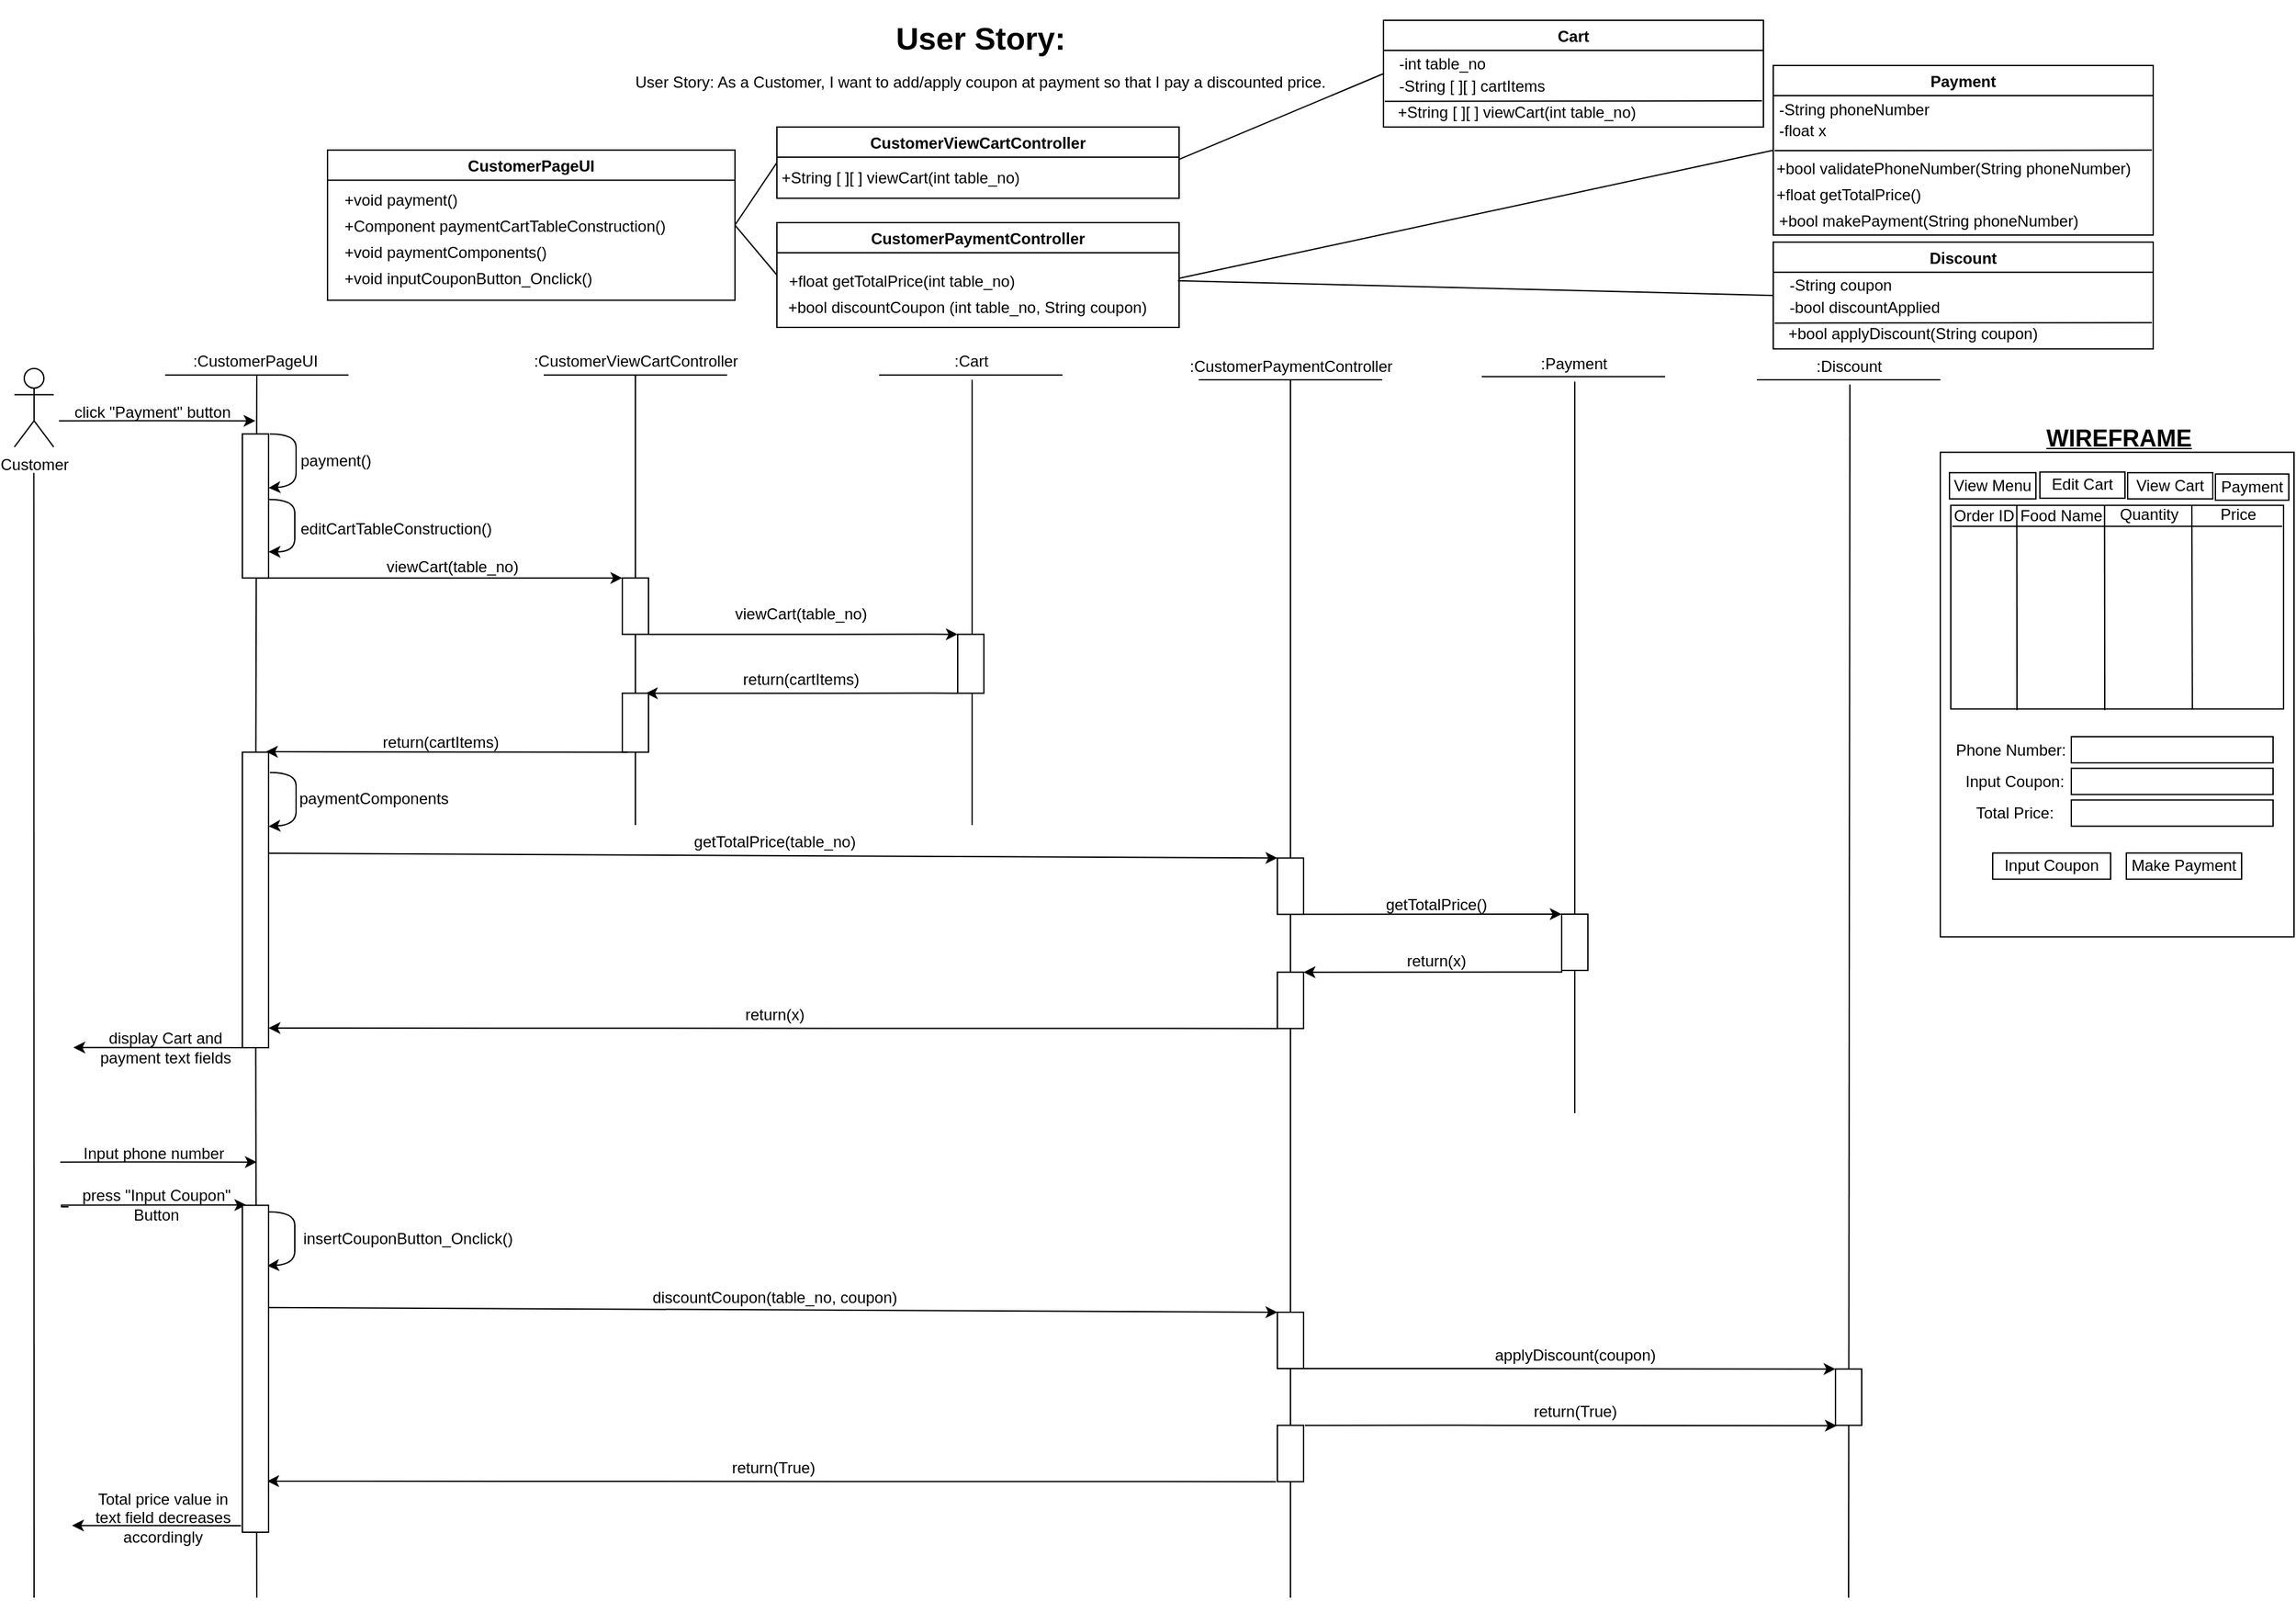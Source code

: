 <mxfile version="18.0.4" type="device"><diagram id="kgpKYQtTHZ0yAKxKKP6v" name="Page-1"><mxGraphModel dx="5573" dy="3417" grid="1" gridSize="10" guides="1" tooltips="1" connect="1" arrows="1" fold="1" page="1" pageScale="1" pageWidth="1100" pageHeight="850" math="0" shadow="0"><root><mxCell id="0"/><mxCell id="1" parent="0"/><mxCell id="biGOs2YUfltf5EV09tqd-42" value="" style="endArrow=none;html=1;rounded=0;" parent="1" edge="1"><mxGeometry width="50" height="50" relative="1" as="geometry"><mxPoint x="991" y="850" as="sourcePoint"/><mxPoint x="991" y="291.33" as="targetPoint"/></mxGeometry></mxCell><mxCell id="jZgrcrFYeaZh8gr0yXMg-41" value="" style="rounded=0;whiteSpace=wrap;html=1;" parent="1" vertex="1"><mxGeometry x="1270" y="345.34" width="270" height="370" as="geometry"/></mxCell><mxCell id="jZgrcrFYeaZh8gr0yXMg-58" value="" style="endArrow=none;html=1;rounded=0;fontSize=17;startArrow=none;" parent="1" source="jZgrcrFYeaZh8gr0yXMg-105" edge="1"><mxGeometry width="50" height="50" relative="1" as="geometry"><mxPoint x="-15" y="1573.007" as="sourcePoint"/><mxPoint x="-15" y="286.84" as="targetPoint"/></mxGeometry></mxCell><mxCell id="jZgrcrFYeaZh8gr0yXMg-2" value="CustomerPageUI" style="swimlane;" parent="1" vertex="1"><mxGeometry x="39" y="114.58" width="311" height="114.61" as="geometry"/></mxCell><mxCell id="jZgrcrFYeaZh8gr0yXMg-3" value="+void payment()" style="text;html=1;align=left;verticalAlign=middle;resizable=0;points=[];autosize=1;strokeColor=none;fillColor=none;" parent="jZgrcrFYeaZh8gr0yXMg-2" vertex="1"><mxGeometry x="11" y="28" width="100" height="20" as="geometry"/></mxCell><mxCell id="UyJxPFIOWj1iNq7rBaPs-1" value="+Component paymentCartTableConstruction()" style="text;html=1;align=left;verticalAlign=middle;resizable=0;points=[];autosize=1;strokeColor=none;fillColor=none;" parent="jZgrcrFYeaZh8gr0yXMg-2" vertex="1"><mxGeometry x="11" y="48" width="260" height="20" as="geometry"/></mxCell><mxCell id="3pkiMZ76L7Jx5bTfX0Fe-9" value="+void paymentComponents()" style="text;html=1;align=left;verticalAlign=middle;resizable=0;points=[];autosize=1;strokeColor=none;fillColor=none;" parent="jZgrcrFYeaZh8gr0yXMg-2" vertex="1"><mxGeometry x="11" y="68" width="170" height="20" as="geometry"/></mxCell><mxCell id="biGOs2YUfltf5EV09tqd-1" value="+void inputCouponButton_Onclick()" style="text;html=1;align=left;verticalAlign=middle;resizable=0;points=[];autosize=1;strokeColor=none;fillColor=none;" parent="jZgrcrFYeaZh8gr0yXMg-2" vertex="1"><mxGeometry x="11" y="88.0" width="200" height="20" as="geometry"/></mxCell><mxCell id="jZgrcrFYeaZh8gr0yXMg-6" value="CustomerViewCartController" style="swimlane;startSize=23;" parent="1" vertex="1"><mxGeometry x="382" y="97" width="307" height="54.32" as="geometry"/></mxCell><mxCell id="jZgrcrFYeaZh8gr0yXMg-7" value="&lt;div style=&quot;text-align: left&quot;&gt;+String [ ][ ] viewCart(int table_no)&lt;/div&gt;" style="text;html=1;align=center;verticalAlign=middle;resizable=0;points=[];autosize=1;strokeColor=none;fillColor=none;" parent="jZgrcrFYeaZh8gr0yXMg-6" vertex="1"><mxGeometry x="-6" y="29" width="200" height="20" as="geometry"/></mxCell><mxCell id="jZgrcrFYeaZh8gr0yXMg-8" value="Cart" style="swimlane;" parent="1" vertex="1"><mxGeometry x="845" y="15.5" width="290" height="81.5" as="geometry"/></mxCell><mxCell id="jZgrcrFYeaZh8gr0yXMg-12" value="" style="endArrow=none;html=1;rounded=0;" parent="jZgrcrFYeaZh8gr0yXMg-8" edge="1"><mxGeometry width="50" height="50" relative="1" as="geometry"><mxPoint x="1" y="61.89" as="sourcePoint"/><mxPoint x="289" y="61.5" as="targetPoint"/></mxGeometry></mxCell><mxCell id="jZgrcrFYeaZh8gr0yXMg-13" value="&lt;div style=&quot;text-align: justify&quot;&gt;+String [ ][ ] viewCart(int table_no)&lt;/div&gt;" style="text;html=1;align=left;verticalAlign=middle;resizable=0;points=[];autosize=1;strokeColor=none;fillColor=none;" parent="jZgrcrFYeaZh8gr0yXMg-8" vertex="1"><mxGeometry x="9" y="60" width="200" height="20" as="geometry"/></mxCell><mxCell id="8a033JhcUuYnLw-s18lT-4" value="-String [ ][ ] cartItems" style="text;html=1;align=left;verticalAlign=middle;resizable=0;points=[];autosize=1;strokeColor=none;fillColor=none;" parent="jZgrcrFYeaZh8gr0yXMg-8" vertex="1"><mxGeometry x="10" y="40" width="130" height="20" as="geometry"/></mxCell><mxCell id="UyJxPFIOWj1iNq7rBaPs-8" value="-int table_no" style="text;html=1;align=left;verticalAlign=middle;resizable=0;points=[];autosize=1;strokeColor=none;fillColor=none;" parent="jZgrcrFYeaZh8gr0yXMg-8" vertex="1"><mxGeometry x="10" y="23" width="80" height="20" as="geometry"/></mxCell><mxCell id="jZgrcrFYeaZh8gr0yXMg-15" value="" style="endArrow=none;html=1;rounded=0;exitX=1;exitY=0.5;exitDx=0;exitDy=0;entryX=0;entryY=0.5;entryDx=0;entryDy=0;" parent="1" source="jZgrcrFYeaZh8gr0yXMg-2" target="jZgrcrFYeaZh8gr0yXMg-6" edge="1"><mxGeometry width="50" height="50" relative="1" as="geometry"><mxPoint x="573" y="428.33" as="sourcePoint"/><mxPoint x="623" y="378.33" as="targetPoint"/></mxGeometry></mxCell><mxCell id="jZgrcrFYeaZh8gr0yXMg-16" value="" style="endArrow=none;html=1;rounded=0;exitX=1;exitY=0.5;exitDx=0;exitDy=0;entryX=0;entryY=0.5;entryDx=0;entryDy=0;" parent="1" target="jZgrcrFYeaZh8gr0yXMg-8" edge="1"><mxGeometry width="50" height="50" relative="1" as="geometry"><mxPoint x="689" y="121.71" as="sourcePoint"/><mxPoint x="720" y="119" as="targetPoint"/></mxGeometry></mxCell><mxCell id="jZgrcrFYeaZh8gr0yXMg-17" style="edgeStyle=orthogonalEdgeStyle;rounded=0;orthogonalLoop=1;jettySize=auto;html=1;" parent="1" edge="1"><mxGeometry relative="1" as="geometry"><mxPoint x="-16" y="321.34" as="targetPoint"/><Array as="points"><mxPoint x="-116" y="321.34"/><mxPoint x="-116" y="321.34"/></Array><mxPoint x="-166" y="321.34" as="sourcePoint"/></mxGeometry></mxCell><mxCell id="jZgrcrFYeaZh8gr0yXMg-18" value="Customer" style="shape=umlActor;verticalLabelPosition=bottom;verticalAlign=top;html=1;outlineConnect=0;" parent="1" vertex="1"><mxGeometry x="-200" y="281.34" width="30" height="60" as="geometry"/></mxCell><mxCell id="jZgrcrFYeaZh8gr0yXMg-19" value=":CustomerPageUI" style="text;html=1;strokeColor=none;fillColor=none;align=center;verticalAlign=middle;whiteSpace=wrap;rounded=0;" parent="1" vertex="1"><mxGeometry x="-46" y="261.34" width="60" height="30" as="geometry"/></mxCell><mxCell id="jZgrcrFYeaZh8gr0yXMg-20" value=":CustomerViewCartController" style="text;html=1;align=center;verticalAlign=middle;resizable=0;points=[];autosize=1;strokeColor=none;fillColor=none;" parent="1" vertex="1"><mxGeometry x="189" y="266.34" width="170" height="20" as="geometry"/></mxCell><mxCell id="jZgrcrFYeaZh8gr0yXMg-21" value=":Cart" style="text;html=1;align=center;verticalAlign=middle;resizable=0;points=[];autosize=1;strokeColor=none;fillColor=none;" parent="1" vertex="1"><mxGeometry x="510" y="266.34" width="40" height="20" as="geometry"/></mxCell><mxCell id="jZgrcrFYeaZh8gr0yXMg-22" value="" style="endArrow=none;html=1;rounded=0;" parent="1" edge="1"><mxGeometry width="50" height="50" relative="1" as="geometry"><mxPoint x="-85" y="286.34" as="sourcePoint"/><mxPoint x="55.0" y="286.34" as="targetPoint"/></mxGeometry></mxCell><mxCell id="jZgrcrFYeaZh8gr0yXMg-23" value="" style="endArrow=none;html=1;rounded=0;" parent="1" edge="1"><mxGeometry width="50" height="50" relative="1" as="geometry"><mxPoint x="204.0" y="286.34" as="sourcePoint"/><mxPoint x="344" y="286.34" as="targetPoint"/></mxGeometry></mxCell><mxCell id="jZgrcrFYeaZh8gr0yXMg-24" value="" style="endArrow=none;html=1;rounded=0;" parent="1" edge="1"><mxGeometry width="50" height="50" relative="1" as="geometry"><mxPoint x="460" y="286.34" as="sourcePoint"/><mxPoint x="600" y="286.34" as="targetPoint"/></mxGeometry></mxCell><mxCell id="jZgrcrFYeaZh8gr0yXMg-27" value="" style="endArrow=classic;html=1;rounded=0;entryX=0;entryY=0;entryDx=0;entryDy=0;" parent="1" edge="1"><mxGeometry width="50" height="50" relative="1" as="geometry"><mxPoint x="-16" y="441.34" as="sourcePoint"/><mxPoint x="264" y="441.34" as="targetPoint"/></mxGeometry></mxCell><mxCell id="jZgrcrFYeaZh8gr0yXMg-28" value="&lt;div style=&quot;text-align: left&quot;&gt;&lt;span&gt;viewCart(table_no)&lt;/span&gt;&lt;/div&gt;" style="text;html=1;align=center;verticalAlign=middle;resizable=0;points=[];autosize=1;strokeColor=none;fillColor=none;" parent="1" vertex="1"><mxGeometry x="74" y="423.34" width="120" height="20" as="geometry"/></mxCell><mxCell id="jZgrcrFYeaZh8gr0yXMg-29" style="edgeStyle=orthogonalEdgeStyle;rounded=0;orthogonalLoop=1;jettySize=auto;html=1;exitX=1;exitY=1;exitDx=0;exitDy=0;entryX=0;entryY=0;entryDx=0;entryDy=0;" parent="1" source="jZgrcrFYeaZh8gr0yXMg-57" target="jZgrcrFYeaZh8gr0yXMg-53" edge="1"><mxGeometry relative="1" as="geometry"><Array as="points"><mxPoint x="498" y="484.34"/><mxPoint x="498" y="484.34"/></Array><mxPoint x="284" y="489.34" as="sourcePoint"/></mxGeometry></mxCell><mxCell id="jZgrcrFYeaZh8gr0yXMg-30" value="" style="endArrow=none;html=1;rounded=0;startArrow=none;entryX=0.5;entryY=1;entryDx=0;entryDy=0;entryPerimeter=0;" parent="1" source="jZgrcrFYeaZh8gr0yXMg-100" target="jZgrcrFYeaZh8gr0yXMg-20" edge="1"><mxGeometry width="50" height="50" relative="1" as="geometry"><mxPoint x="274" y="963.84" as="sourcePoint"/><mxPoint x="272" y="281.34" as="targetPoint"/></mxGeometry></mxCell><mxCell id="jZgrcrFYeaZh8gr0yXMg-34" value="" style="endArrow=none;html=1;rounded=0;" parent="1" edge="1"><mxGeometry width="50" height="50" relative="1" as="geometry"><mxPoint x="531" y="630" as="sourcePoint"/><mxPoint x="531" y="290" as="targetPoint"/></mxGeometry></mxCell><mxCell id="jZgrcrFYeaZh8gr0yXMg-42" value="View Menu" style="rounded=0;whiteSpace=wrap;html=1;" parent="1" vertex="1"><mxGeometry x="1277" y="360.93" width="66" height="20" as="geometry"/></mxCell><mxCell id="jZgrcrFYeaZh8gr0yXMg-44" value="Edit Cart" style="rounded=0;whiteSpace=wrap;html=1;" parent="1" vertex="1"><mxGeometry x="1346" y="360.43" width="65" height="20" as="geometry"/></mxCell><mxCell id="jZgrcrFYeaZh8gr0yXMg-45" value="View Cart" style="rounded=0;whiteSpace=wrap;html=1;" parent="1" vertex="1"><mxGeometry x="1413" y="360.93" width="65" height="20" as="geometry"/></mxCell><mxCell id="jZgrcrFYeaZh8gr0yXMg-46" value="Payment" style="rounded=0;whiteSpace=wrap;html=1;" parent="1" vertex="1"><mxGeometry x="1480" y="361.93" width="56" height="20" as="geometry"/></mxCell><mxCell id="jZgrcrFYeaZh8gr0yXMg-51" value="Input Coupon" style="rounded=0;whiteSpace=wrap;html=1;" parent="1" vertex="1"><mxGeometry x="1310" y="651.34" width="90" height="20" as="geometry"/></mxCell><mxCell id="jZgrcrFYeaZh8gr0yXMg-52" value="&lt;b&gt;&lt;u&gt;&lt;font style=&quot;font-size: 18px&quot;&gt;WIREFRAME&lt;/font&gt;&lt;/u&gt;&lt;/b&gt;" style="text;html=1;align=center;verticalAlign=middle;resizable=0;points=[];autosize=1;strokeColor=none;fillColor=none;" parent="1" vertex="1"><mxGeometry x="1341" y="325.34" width="130" height="20" as="geometry"/></mxCell><mxCell id="jZgrcrFYeaZh8gr0yXMg-102" style="edgeStyle=orthogonalEdgeStyle;rounded=0;orthogonalLoop=1;jettySize=auto;html=1;exitX=0;exitY=1;exitDx=0;exitDy=0;entryX=0.5;entryY=0;entryDx=0;entryDy=0;fontSize=12;" parent="1" source="jZgrcrFYeaZh8gr0yXMg-53" edge="1"><mxGeometry relative="1" as="geometry"><mxPoint x="582" y="529.34" as="sourcePoint"/><mxPoint x="282" y="529.34" as="targetPoint"/><Array as="points"><mxPoint x="500" y="529"/><mxPoint x="500" y="529"/></Array></mxGeometry></mxCell><mxCell id="jZgrcrFYeaZh8gr0yXMg-53" value="" style="rounded=0;whiteSpace=wrap;html=1;" parent="1" vertex="1"><mxGeometry x="520" y="484.34" width="20" height="45" as="geometry"/></mxCell><mxCell id="jZgrcrFYeaZh8gr0yXMg-54" value="click &quot;Payment&quot; button" style="text;html=1;align=center;verticalAlign=middle;resizable=0;points=[];autosize=1;strokeColor=none;fillColor=none;" parent="1" vertex="1"><mxGeometry x="-160" y="305.34" width="130" height="20" as="geometry"/></mxCell><mxCell id="jZgrcrFYeaZh8gr0yXMg-57" value="" style="rounded=0;whiteSpace=wrap;html=1;" parent="1" vertex="1"><mxGeometry x="264" y="441.34" width="20" height="43" as="geometry"/></mxCell><mxCell id="jZgrcrFYeaZh8gr0yXMg-63" value="" style="curved=1;endArrow=classic;html=1;rounded=0;entryX=0.95;entryY=0.392;entryDx=0;entryDy=0;exitX=1;exitY=0;exitDx=0;exitDy=0;entryPerimeter=0;" parent="1" edge="1"><mxGeometry width="50" height="50" relative="1" as="geometry"><mxPoint x="-5" y="331.34" as="sourcePoint"/><mxPoint x="-6.0" y="372.5" as="targetPoint"/><Array as="points"><mxPoint x="15" y="331.34"/><mxPoint x="15" y="351.34"/><mxPoint x="15" y="371.34"/></Array></mxGeometry></mxCell><mxCell id="jZgrcrFYeaZh8gr0yXMg-64" value="" style="rounded=0;whiteSpace=wrap;html=1;" parent="1" vertex="1"><mxGeometry x="-26" y="331.34" width="20" height="110" as="geometry"/></mxCell><mxCell id="jZgrcrFYeaZh8gr0yXMg-65" value="&lt;span style=&quot;font-size: 12px&quot;&gt;payment()&lt;/span&gt;" style="text;html=1;align=center;verticalAlign=middle;resizable=0;points=[];autosize=1;strokeColor=none;fillColor=none;fontSize=16;" parent="1" vertex="1"><mxGeometry x="10" y="334.84" width="70" height="30" as="geometry"/></mxCell><mxCell id="jZgrcrFYeaZh8gr0yXMg-84" value="" style="rounded=0;whiteSpace=wrap;html=1;" parent="1" vertex="1"><mxGeometry x="1278" y="385.84" width="254" height="155.5" as="geometry"/></mxCell><mxCell id="jZgrcrFYeaZh8gr0yXMg-85" value="Order ID" style="text;html=1;align=center;verticalAlign=middle;resizable=0;points=[];autosize=1;strokeColor=none;fillColor=none;" parent="1" vertex="1"><mxGeometry x="1273" y="383.84" width="60" height="20" as="geometry"/></mxCell><mxCell id="jZgrcrFYeaZh8gr0yXMg-86" value="Food Name" style="text;html=1;align=center;verticalAlign=middle;resizable=0;points=[];autosize=1;strokeColor=none;fillColor=none;" parent="1" vertex="1"><mxGeometry x="1322" y="383.84" width="80" height="20" as="geometry"/></mxCell><mxCell id="jZgrcrFYeaZh8gr0yXMg-88" value="Price" style="text;html=1;align=center;verticalAlign=middle;resizable=0;points=[];autosize=1;strokeColor=none;fillColor=none;" parent="1" vertex="1"><mxGeometry x="1477" y="382.84" width="40" height="20" as="geometry"/></mxCell><mxCell id="jZgrcrFYeaZh8gr0yXMg-90" value="" style="endArrow=none;html=1;rounded=0;entryX=0.033;entryY=-0.067;entryDx=0;entryDy=0;entryPerimeter=0;exitX=0.262;exitY=1.006;exitDx=0;exitDy=0;exitPerimeter=0;" parent="1" edge="1"><mxGeometry width="50" height="50" relative="1" as="geometry"><mxPoint x="1328.548" y="542.273" as="sourcePoint"/><mxPoint x="1328.36" y="385.9" as="targetPoint"/></mxGeometry></mxCell><mxCell id="jZgrcrFYeaZh8gr0yXMg-92" value="" style="endArrow=none;html=1;rounded=0;entryX=0.033;entryY=-0.067;entryDx=0;entryDy=0;entryPerimeter=0;exitX=0.726;exitY=1.003;exitDx=0;exitDy=0;exitPerimeter=0;" parent="1" source="jZgrcrFYeaZh8gr0yXMg-84" edge="1"><mxGeometry width="50" height="50" relative="1" as="geometry"><mxPoint x="1462.636" y="525.78" as="sourcePoint"/><mxPoint x="1462" y="385.84" as="targetPoint"/></mxGeometry></mxCell><mxCell id="jZgrcrFYeaZh8gr0yXMg-94" value="" style="endArrow=none;html=1;rounded=0;exitX=0.194;exitY=0.99;exitDx=0;exitDy=0;exitPerimeter=0;" parent="1" edge="1"><mxGeometry width="50" height="50" relative="1" as="geometry"><mxPoint x="1278.996" y="401.84" as="sourcePoint"/><mxPoint x="1531" y="401.84" as="targetPoint"/></mxGeometry></mxCell><mxCell id="jZgrcrFYeaZh8gr0yXMg-99" value="&lt;h1&gt;User Story:&lt;br&gt;&lt;font style=&quot;font-size: 12px ; font-weight: normal&quot;&gt;User Story: As a Customer, I want to add/apply coupon at payment so that I pay a discounted price.&lt;/font&gt;&lt;/h1&gt;" style="text;html=1;strokeColor=none;fillColor=none;spacing=5;spacingTop=-20;whiteSpace=wrap;overflow=hidden;rounded=0;align=center;" parent="1" vertex="1"><mxGeometry x="230" y="10" width="615" height="75" as="geometry"/></mxCell><mxCell id="jZgrcrFYeaZh8gr0yXMg-100" value="" style="rounded=0;whiteSpace=wrap;html=1;" parent="1" vertex="1"><mxGeometry x="264" y="529.34" width="20" height="45" as="geometry"/></mxCell><mxCell id="jZgrcrFYeaZh8gr0yXMg-101" value="" style="endArrow=none;html=1;rounded=0;startArrow=none;entryX=0.5;entryY=1;entryDx=0;entryDy=0;entryPerimeter=0;" parent="1" target="jZgrcrFYeaZh8gr0yXMg-100" edge="1"><mxGeometry width="50" height="50" relative="1" as="geometry"><mxPoint x="274" y="630" as="sourcePoint"/><mxPoint x="274" y="275.61" as="targetPoint"/></mxGeometry></mxCell><mxCell id="jZgrcrFYeaZh8gr0yXMg-103" value="return(cartItems)" style="text;html=1;align=center;verticalAlign=middle;resizable=0;points=[];autosize=1;strokeColor=none;fillColor=none;fontSize=12;" parent="1" vertex="1"><mxGeometry x="350" y="509.34" width="100" height="20" as="geometry"/></mxCell><mxCell id="jZgrcrFYeaZh8gr0yXMg-104" style="edgeStyle=orthogonalEdgeStyle;rounded=0;orthogonalLoop=1;jettySize=auto;html=1;entryX=0.5;entryY=0;entryDx=0;entryDy=0;fontSize=12;" parent="1" edge="1"><mxGeometry relative="1" as="geometry"><mxPoint x="268" y="574.34" as="sourcePoint"/><mxPoint x="-8" y="574.01" as="targetPoint"/><Array as="points"><mxPoint x="148" y="574.01"/><mxPoint x="148" y="574.01"/></Array></mxGeometry></mxCell><mxCell id="zjGWkaBwXdOVX580WXJV-7" value="" style="endArrow=none;html=1;rounded=0;" parent="1" edge="1"><mxGeometry width="50" height="50" relative="1" as="geometry"><mxPoint x="-185" y="1220" as="sourcePoint"/><mxPoint x="-185.2" y="361.11" as="targetPoint"/></mxGeometry></mxCell><mxCell id="8a033JhcUuYnLw-s18lT-1" value="" style="curved=1;endArrow=classic;html=1;rounded=0;entryX=1;entryY=1;entryDx=0;entryDy=0;exitX=1;exitY=0;exitDx=0;exitDy=0;" parent="1" edge="1"><mxGeometry width="50" height="50" relative="1" as="geometry"><mxPoint x="-6" y="381.34" as="sourcePoint"/><mxPoint x="-6" y="421.34" as="targetPoint"/><Array as="points"><mxPoint x="14" y="381.34"/><mxPoint x="14" y="401.34"/><mxPoint x="14" y="421.34"/></Array></mxGeometry></mxCell><mxCell id="8a033JhcUuYnLw-s18lT-3" value="&lt;span style=&quot;font-size: 12px&quot;&gt;editCartTableConstruction()&lt;/span&gt;" style="text;html=1;align=center;verticalAlign=middle;resizable=0;points=[];autosize=1;strokeColor=none;fillColor=none;fontSize=16;" parent="1" vertex="1"><mxGeometry x="11" y="387.34" width="160" height="30" as="geometry"/></mxCell><mxCell id="UyJxPFIOWj1iNq7rBaPs-9" value="" style="endArrow=classic;html=1;rounded=0;" parent="1" edge="1"><mxGeometry width="50" height="50" relative="1" as="geometry"><mxPoint x="-26" y="800" as="sourcePoint"/><mxPoint x="-155" y="799.83" as="targetPoint"/></mxGeometry></mxCell><mxCell id="UyJxPFIOWj1iNq7rBaPs-10" value="display Cart and&lt;br&gt;payment text fields" style="text;html=1;align=center;verticalAlign=middle;resizable=0;points=[];autosize=1;strokeColor=none;fillColor=none;" parent="1" vertex="1"><mxGeometry x="-145" y="785.0" width="120" height="30" as="geometry"/></mxCell><mxCell id="UyJxPFIOWj1iNq7rBaPs-18" value="Phone Number:" style="text;html=1;strokeColor=none;fillColor=none;align=center;verticalAlign=middle;whiteSpace=wrap;rounded=0;" parent="1" vertex="1"><mxGeometry x="1278" y="558.34" width="92" height="28.33" as="geometry"/></mxCell><mxCell id="UyJxPFIOWj1iNq7rBaPs-19" value="" style="rounded=0;whiteSpace=wrap;html=1;" parent="1" vertex="1"><mxGeometry x="1370" y="562.51" width="154" height="20" as="geometry"/></mxCell><mxCell id="UyJxPFIOWj1iNq7rBaPs-20" value="Input Coupon:" style="text;html=1;strokeColor=none;fillColor=none;align=center;verticalAlign=middle;whiteSpace=wrap;rounded=0;" parent="1" vertex="1"><mxGeometry x="1284" y="582.51" width="86" height="28.33" as="geometry"/></mxCell><mxCell id="UyJxPFIOWj1iNq7rBaPs-21" value="" style="rounded=0;whiteSpace=wrap;html=1;" parent="1" vertex="1"><mxGeometry x="1370" y="586.68" width="154" height="20" as="geometry"/></mxCell><mxCell id="3pkiMZ76L7Jx5bTfX0Fe-4" value="return(cartItems)" style="text;html=1;align=center;verticalAlign=middle;resizable=0;points=[];autosize=1;strokeColor=none;fillColor=none;fontSize=12;" parent="1" vertex="1"><mxGeometry x="75" y="556.84" width="100" height="20" as="geometry"/></mxCell><mxCell id="3pkiMZ76L7Jx5bTfX0Fe-5" value="" style="curved=1;endArrow=classic;html=1;rounded=0;entryX=0.95;entryY=0.392;entryDx=0;entryDy=0;exitX=1;exitY=0;exitDx=0;exitDy=0;entryPerimeter=0;" parent="1" edge="1"><mxGeometry width="50" height="50" relative="1" as="geometry"><mxPoint x="-5" y="589.84" as="sourcePoint"/><mxPoint x="-6.0" y="631" as="targetPoint"/><Array as="points"><mxPoint x="15" y="589.84"/><mxPoint x="15" y="609.84"/><mxPoint x="15" y="629.84"/></Array></mxGeometry></mxCell><mxCell id="3pkiMZ76L7Jx5bTfX0Fe-6" value="&lt;span style=&quot;font-size: 12px&quot;&gt;paymentComponents&lt;/span&gt;" style="text;html=1;align=center;verticalAlign=middle;resizable=0;points=[];autosize=1;strokeColor=none;fillColor=none;fontSize=16;" parent="1" vertex="1"><mxGeometry x="9" y="593.34" width="130" height="30" as="geometry"/></mxCell><mxCell id="3pkiMZ76L7Jx5bTfX0Fe-11" value="CustomerPaymentController" style="swimlane;startSize=23;" parent="1" vertex="1"><mxGeometry x="382" y="170" width="307" height="80" as="geometry"/></mxCell><mxCell id="biGOs2YUfltf5EV09tqd-16" value="&lt;div style=&quot;text-align: left&quot;&gt;+float getTotalPrice(int table_no)&lt;/div&gt;" style="text;html=1;align=center;verticalAlign=middle;resizable=0;points=[];autosize=1;strokeColor=none;fillColor=none;" parent="3pkiMZ76L7Jx5bTfX0Fe-11" vertex="1"><mxGeometry y="35" width="190" height="20" as="geometry"/></mxCell><mxCell id="biGOs2YUfltf5EV09tqd-57" value="&lt;div style=&quot;text-align: left&quot;&gt;+bool discountCoupon (int table_no, String coupon)&lt;/div&gt;" style="text;html=1;align=center;verticalAlign=middle;resizable=0;points=[];autosize=1;strokeColor=none;fillColor=none;" parent="3pkiMZ76L7Jx5bTfX0Fe-11" vertex="1"><mxGeometry y="55" width="290" height="20" as="geometry"/></mxCell><mxCell id="3pkiMZ76L7Jx5bTfX0Fe-13" value="" style="endArrow=none;html=1;rounded=0;entryX=0;entryY=0.5;entryDx=0;entryDy=0;exitX=1;exitY=0.5;exitDx=0;exitDy=0;" parent="1" source="jZgrcrFYeaZh8gr0yXMg-2" target="3pkiMZ76L7Jx5bTfX0Fe-11" edge="1"><mxGeometry width="50" height="50" relative="1" as="geometry"><mxPoint x="356" y="197.21" as="sourcePoint"/><mxPoint x="392" y="132.0" as="targetPoint"/></mxGeometry></mxCell><mxCell id="3pkiMZ76L7Jx5bTfX0Fe-22" value="" style="endArrow=none;html=1;rounded=0;entryX=0;entryY=0.5;entryDx=0;entryDy=0;exitX=1;exitY=0.875;exitDx=0;exitDy=0;exitPerimeter=0;" parent="1" target="biGOs2YUfltf5EV09tqd-30" edge="1"><mxGeometry width="50" height="50" relative="1" as="geometry"><mxPoint x="689" y="212.47" as="sourcePoint"/><mxPoint x="740" y="224.96" as="targetPoint"/></mxGeometry></mxCell><mxCell id="3pkiMZ76L7Jx5bTfX0Fe-30" style="edgeStyle=orthogonalEdgeStyle;rounded=0;orthogonalLoop=1;jettySize=auto;html=1;" parent="1" edge="1"><mxGeometry relative="1" as="geometry"><mxPoint x="-15" y="887.34" as="targetPoint"/><Array as="points"><mxPoint x="-115" y="887.34"/><mxPoint x="-115" y="887.34"/></Array><mxPoint x="-165" y="887.34" as="sourcePoint"/></mxGeometry></mxCell><mxCell id="3pkiMZ76L7Jx5bTfX0Fe-31" value="Input phone number" style="text;html=1;align=center;verticalAlign=middle;resizable=0;points=[];autosize=1;strokeColor=none;fillColor=none;" parent="1" vertex="1"><mxGeometry x="-154" y="871.34" width="120" height="20" as="geometry"/></mxCell><mxCell id="3pkiMZ76L7Jx5bTfX0Fe-46" value="&lt;div style=&quot;text-align: left&quot;&gt;&lt;span&gt;viewCart(table_no)&lt;/span&gt;&lt;/div&gt;" style="text;html=1;align=center;verticalAlign=middle;resizable=0;points=[];autosize=1;strokeColor=none;fillColor=none;" parent="1" vertex="1"><mxGeometry x="340" y="459.34" width="120" height="20" as="geometry"/></mxCell><mxCell id="3pkiMZ76L7Jx5bTfX0Fe-48" style="edgeStyle=orthogonalEdgeStyle;rounded=0;orthogonalLoop=1;jettySize=auto;html=1;exitX=-0.013;exitY=0.545;exitDx=0;exitDy=0;exitPerimeter=0;" parent="1" source="3pkiMZ76L7Jx5bTfX0Fe-49" edge="1"><mxGeometry relative="1" as="geometry"><mxPoint x="-23" y="920.17" as="targetPoint"/><Array as="points"><mxPoint x="-164" y="920.34"/></Array><mxPoint x="-173" y="920.17" as="sourcePoint"/></mxGeometry></mxCell><mxCell id="3pkiMZ76L7Jx5bTfX0Fe-49" value="press &quot;Input Coupon&quot;&lt;br&gt;Button" style="text;html=1;align=center;verticalAlign=middle;resizable=0;points=[];autosize=1;strokeColor=none;fillColor=none;" parent="1" vertex="1"><mxGeometry x="-157" y="905.17" width="130" height="30" as="geometry"/></mxCell><mxCell id="3pkiMZ76L7Jx5bTfX0Fe-51" value="" style="endArrow=none;html=1;rounded=0;entryX=0.033;entryY=-0.067;entryDx=0;entryDy=0;entryPerimeter=0;exitX=0.262;exitY=1.006;exitDx=0;exitDy=0;exitPerimeter=0;" parent="1" edge="1"><mxGeometry width="50" height="50" relative="1" as="geometry"><mxPoint x="1395.548" y="542.273" as="sourcePoint"/><mxPoint x="1395.36" y="385.9" as="targetPoint"/></mxGeometry></mxCell><mxCell id="3pkiMZ76L7Jx5bTfX0Fe-52" value="Quantity" style="text;html=1;align=center;verticalAlign=middle;resizable=0;points=[];autosize=1;strokeColor=none;fillColor=none;" parent="1" vertex="1"><mxGeometry x="1399" y="382.84" width="60" height="20" as="geometry"/></mxCell><mxCell id="3pkiMZ76L7Jx5bTfX0Fe-53" value="Make Payment" style="rounded=0;whiteSpace=wrap;html=1;" parent="1" vertex="1"><mxGeometry x="1412" y="651.34" width="88" height="20" as="geometry"/></mxCell><mxCell id="biGOs2YUfltf5EV09tqd-2" value="Total Price:" style="text;html=1;strokeColor=none;fillColor=none;align=center;verticalAlign=middle;whiteSpace=wrap;rounded=0;" parent="1" vertex="1"><mxGeometry x="1284" y="606.68" width="86" height="28.33" as="geometry"/></mxCell><mxCell id="biGOs2YUfltf5EV09tqd-3" value="" style="rounded=0;whiteSpace=wrap;html=1;" parent="1" vertex="1"><mxGeometry x="1370" y="610.85" width="154" height="20" as="geometry"/></mxCell><mxCell id="biGOs2YUfltf5EV09tqd-6" value="" style="curved=1;endArrow=classic;html=1;rounded=0;entryX=0.95;entryY=0.392;entryDx=0;entryDy=0;exitX=1;exitY=0;exitDx=0;exitDy=0;entryPerimeter=0;" parent="1" edge="1"><mxGeometry width="50" height="50" relative="1" as="geometry"><mxPoint x="-6" y="925.34" as="sourcePoint"/><mxPoint x="-7" y="966.5" as="targetPoint"/><Array as="points"><mxPoint x="14" y="925.34"/><mxPoint x="14" y="945.34"/><mxPoint x="14" y="965.34"/></Array></mxGeometry></mxCell><mxCell id="biGOs2YUfltf5EV09tqd-7" value="&lt;span style=&quot;font-size: 12px&quot;&gt;insertCouponButton_Onclick()&lt;/span&gt;" style="text;html=1;align=center;verticalAlign=middle;resizable=0;points=[];autosize=1;strokeColor=none;fillColor=none;fontSize=16;" parent="1" vertex="1"><mxGeometry x="10" y="928.84" width="180" height="30" as="geometry"/></mxCell><mxCell id="biGOs2YUfltf5EV09tqd-11" value="&lt;div style=&quot;text-align: left&quot;&gt;&lt;span&gt;discountCoupon(table_no, coupon)&lt;/span&gt;&lt;/div&gt;" style="text;html=1;align=center;verticalAlign=middle;resizable=0;points=[];autosize=1;strokeColor=none;fillColor=none;" parent="1" vertex="1"><mxGeometry x="280" y="981.17" width="200" height="20" as="geometry"/></mxCell><mxCell id="biGOs2YUfltf5EV09tqd-18" value=":CustomerPaymentController" style="text;html=1;align=center;verticalAlign=middle;resizable=0;points=[];autosize=1;strokeColor=none;fillColor=none;" parent="1" vertex="1"><mxGeometry x="689" y="270" width="170" height="20" as="geometry"/></mxCell><mxCell id="biGOs2YUfltf5EV09tqd-19" value="" style="endArrow=none;html=1;rounded=0;" parent="1" edge="1"><mxGeometry width="50" height="50" relative="1" as="geometry"><mxPoint x="704.0" y="290" as="sourcePoint"/><mxPoint x="844" y="290" as="targetPoint"/></mxGeometry></mxCell><mxCell id="biGOs2YUfltf5EV09tqd-20" value="" style="endArrow=none;html=1;rounded=0;startArrow=none;entryX=0.5;entryY=1;entryDx=0;entryDy=0;entryPerimeter=0;" parent="1" target="biGOs2YUfltf5EV09tqd-18" edge="1"><mxGeometry width="50" height="50" relative="1" as="geometry"><mxPoint x="774" y="1220" as="sourcePoint"/><mxPoint x="772" y="285" as="targetPoint"/></mxGeometry></mxCell><mxCell id="biGOs2YUfltf5EV09tqd-10" value="" style="endArrow=classic;html=1;rounded=0;entryX=0;entryY=0;entryDx=0;entryDy=0;" parent="1" target="biGOs2YUfltf5EV09tqd-14" edge="1"><mxGeometry width="50" height="50" relative="1" as="geometry"><mxPoint x="-16" y="998.34" as="sourcePoint"/><mxPoint x="264" y="998.34" as="targetPoint"/></mxGeometry></mxCell><mxCell id="biGOs2YUfltf5EV09tqd-83" style="edgeStyle=orthogonalEdgeStyle;rounded=0;orthogonalLoop=1;jettySize=auto;html=1;exitX=1;exitY=1;exitDx=0;exitDy=0;entryX=0;entryY=0;entryDx=0;entryDy=0;" parent="1" source="biGOs2YUfltf5EV09tqd-14" target="biGOs2YUfltf5EV09tqd-82" edge="1"><mxGeometry relative="1" as="geometry"><Array as="points"><mxPoint x="900" y="1045"/><mxPoint x="900" y="1045"/></Array></mxGeometry></mxCell><mxCell id="biGOs2YUfltf5EV09tqd-14" value="" style="rounded=0;whiteSpace=wrap;html=1;" parent="1" vertex="1"><mxGeometry x="764" y="1002" width="20" height="43" as="geometry"/></mxCell><mxCell id="biGOs2YUfltf5EV09tqd-21" value="&lt;div style=&quot;text-align: left&quot;&gt;&lt;span&gt;getTotalPrice(table_no)&lt;/span&gt;&lt;/div&gt;" style="text;html=1;align=center;verticalAlign=middle;resizable=0;points=[];autosize=1;strokeColor=none;fillColor=none;" parent="1" vertex="1"><mxGeometry x="310" y="633.34" width="140" height="20" as="geometry"/></mxCell><mxCell id="biGOs2YUfltf5EV09tqd-22" value="" style="endArrow=classic;html=1;rounded=0;entryX=0;entryY=0;entryDx=0;entryDy=0;" parent="1" target="biGOs2YUfltf5EV09tqd-23" edge="1"><mxGeometry width="50" height="50" relative="1" as="geometry"><mxPoint x="-16" y="651.51" as="sourcePoint"/><mxPoint x="264" y="651.51" as="targetPoint"/></mxGeometry></mxCell><mxCell id="biGOs2YUfltf5EV09tqd-28" style="edgeStyle=orthogonalEdgeStyle;rounded=0;orthogonalLoop=1;jettySize=auto;html=1;exitX=1;exitY=1;exitDx=0;exitDy=0;entryX=0;entryY=0;entryDx=0;entryDy=0;" parent="1" source="biGOs2YUfltf5EV09tqd-23" target="biGOs2YUfltf5EV09tqd-27" edge="1"><mxGeometry relative="1" as="geometry"><mxPoint x="784" y="701.17" as="sourcePoint"/><mxPoint x="970" y="693" as="targetPoint"/><Array as="points"><mxPoint x="981" y="698"/></Array></mxGeometry></mxCell><mxCell id="biGOs2YUfltf5EV09tqd-23" value="" style="rounded=0;whiteSpace=wrap;html=1;" parent="1" vertex="1"><mxGeometry x="764" y="655.17" width="20" height="43" as="geometry"/></mxCell><mxCell id="jZgrcrFYeaZh8gr0yXMg-105" value="" style="rounded=0;whiteSpace=wrap;html=1;" parent="1" vertex="1"><mxGeometry x="-26" y="574.34" width="20" height="225.66" as="geometry"/></mxCell><mxCell id="biGOs2YUfltf5EV09tqd-24" value="" style="endArrow=none;html=1;rounded=0;fontSize=17;" parent="1" target="jZgrcrFYeaZh8gr0yXMg-105" edge="1"><mxGeometry width="50" height="50" relative="1" as="geometry"><mxPoint x="-15" y="1220" as="sourcePoint"/><mxPoint x="-15" y="286.84" as="targetPoint"/></mxGeometry></mxCell><mxCell id="biGOs2YUfltf5EV09tqd-48" style="edgeStyle=orthogonalEdgeStyle;rounded=0;orthogonalLoop=1;jettySize=auto;html=1;exitX=0;exitY=1;exitDx=0;exitDy=0;entryX=1;entryY=0;entryDx=0;entryDy=0;" parent="1" source="biGOs2YUfltf5EV09tqd-27" target="biGOs2YUfltf5EV09tqd-47" edge="1"><mxGeometry relative="1" as="geometry"><Array as="points"><mxPoint x="981" y="742"/></Array></mxGeometry></mxCell><mxCell id="biGOs2YUfltf5EV09tqd-27" value="" style="rounded=0;whiteSpace=wrap;html=1;" parent="1" vertex="1"><mxGeometry x="981" y="698.0" width="20" height="43" as="geometry"/></mxCell><mxCell id="biGOs2YUfltf5EV09tqd-29" value="&lt;div style=&quot;text-align: left&quot;&gt;&lt;span&gt;getTotalPrice()&lt;/span&gt;&lt;/div&gt;" style="text;html=1;align=center;verticalAlign=middle;resizable=0;points=[];autosize=1;strokeColor=none;fillColor=none;" parent="1" vertex="1"><mxGeometry x="840" y="681.17" width="90" height="20" as="geometry"/></mxCell><mxCell id="biGOs2YUfltf5EV09tqd-30" value="Payment" style="swimlane;" parent="1" vertex="1"><mxGeometry x="1142.5" y="50.0" width="290" height="129.47" as="geometry"/></mxCell><mxCell id="biGOs2YUfltf5EV09tqd-35" value="&lt;div style=&quot;text-align: justify&quot;&gt;+bool validatePhoneNumber(String phoneNumber)&lt;/div&gt;" style="text;html=1;align=left;verticalAlign=middle;resizable=0;points=[];autosize=1;strokeColor=none;fillColor=none;" parent="biGOs2YUfltf5EV09tqd-30" vertex="1"><mxGeometry y="69.47" width="290" height="20" as="geometry"/></mxCell><mxCell id="biGOs2YUfltf5EV09tqd-36" value="-String phoneNumber" style="text;html=1;align=left;verticalAlign=middle;resizable=0;points=[];autosize=1;strokeColor=none;fillColor=none;" parent="biGOs2YUfltf5EV09tqd-30" vertex="1"><mxGeometry x="2" y="23.66" width="130" height="20" as="geometry"/></mxCell><mxCell id="biGOs2YUfltf5EV09tqd-37" value="&lt;div style=&quot;text-align: justify&quot;&gt;+float getTotalPrice()&lt;/div&gt;" style="text;html=1;align=left;verticalAlign=middle;resizable=0;points=[];autosize=1;strokeColor=none;fillColor=none;" parent="biGOs2YUfltf5EV09tqd-30" vertex="1"><mxGeometry y="89.47" width="130" height="20" as="geometry"/></mxCell><mxCell id="biGOs2YUfltf5EV09tqd-38" value="-float x" style="text;html=1;align=left;verticalAlign=middle;resizable=0;points=[];autosize=1;strokeColor=none;fillColor=none;" parent="biGOs2YUfltf5EV09tqd-30" vertex="1"><mxGeometry x="2" y="39.66" width="50" height="20" as="geometry"/></mxCell><mxCell id="biGOs2YUfltf5EV09tqd-58" value="&lt;div style=&quot;text-align: justify&quot;&gt;+bool makePayment(String phoneNumber)&lt;/div&gt;" style="text;html=1;align=left;verticalAlign=middle;resizable=0;points=[];autosize=1;strokeColor=none;fillColor=none;" parent="biGOs2YUfltf5EV09tqd-30" vertex="1"><mxGeometry x="2" y="109.47" width="240" height="20" as="geometry"/></mxCell><mxCell id="biGOs2YUfltf5EV09tqd-40" value=":Payment" style="text;html=1;align=center;verticalAlign=middle;resizable=0;points=[];autosize=1;strokeColor=none;fillColor=none;" parent="1" vertex="1"><mxGeometry x="955" y="267.67" width="70" height="20" as="geometry"/></mxCell><mxCell id="biGOs2YUfltf5EV09tqd-41" value="" style="endArrow=none;html=1;rounded=0;" parent="1" edge="1"><mxGeometry width="50" height="50" relative="1" as="geometry"><mxPoint x="920" y="287.67" as="sourcePoint"/><mxPoint x="1060" y="287.67" as="targetPoint"/></mxGeometry></mxCell><mxCell id="biGOs2YUfltf5EV09tqd-50" style="edgeStyle=orthogonalEdgeStyle;rounded=0;orthogonalLoop=1;jettySize=auto;html=1;exitX=0;exitY=1;exitDx=0;exitDy=0;" parent="1" source="biGOs2YUfltf5EV09tqd-47" edge="1"><mxGeometry relative="1" as="geometry"><mxPoint x="-6" y="785" as="targetPoint"/><Array as="points"><mxPoint x="-6" y="785"/></Array></mxGeometry></mxCell><mxCell id="biGOs2YUfltf5EV09tqd-47" value="" style="rounded=0;whiteSpace=wrap;html=1;" parent="1" vertex="1"><mxGeometry x="764" y="742.34" width="20" height="43" as="geometry"/></mxCell><mxCell id="biGOs2YUfltf5EV09tqd-49" value="&lt;div style=&quot;text-align: left&quot;&gt;&lt;span&gt;return(x)&lt;/span&gt;&lt;/div&gt;" style="text;html=1;align=center;verticalAlign=middle;resizable=0;points=[];autosize=1;strokeColor=none;fillColor=none;" parent="1" vertex="1"><mxGeometry x="855" y="724" width="60" height="20" as="geometry"/></mxCell><mxCell id="biGOs2YUfltf5EV09tqd-51" value="&lt;div style=&quot;text-align: left&quot;&gt;&lt;span&gt;return(x)&lt;/span&gt;&lt;/div&gt;" style="text;html=1;align=center;verticalAlign=middle;resizable=0;points=[];autosize=1;strokeColor=none;fillColor=none;" parent="1" vertex="1"><mxGeometry x="350" y="765.34" width="60" height="20" as="geometry"/></mxCell><mxCell id="biGOs2YUfltf5EV09tqd-53" style="edgeStyle=orthogonalEdgeStyle;rounded=0;orthogonalLoop=1;jettySize=auto;html=1;exitX=0;exitY=1;exitDx=0;exitDy=0;" parent="1" edge="1"><mxGeometry relative="1" as="geometry"><mxPoint x="763" y="1131.34" as="sourcePoint"/><mxPoint x="-7" y="1131" as="targetPoint"/><Array as="points"><mxPoint x="-7" y="1131"/></Array></mxGeometry></mxCell><mxCell id="biGOs2YUfltf5EV09tqd-55" value="&lt;div style=&quot;text-align: left&quot;&gt;&lt;span&gt;return(True)&lt;/span&gt;&lt;/div&gt;" style="text;html=1;align=center;verticalAlign=middle;resizable=0;points=[];autosize=1;strokeColor=none;fillColor=none;" parent="1" vertex="1"><mxGeometry x="339" y="1111.34" width="80" height="20" as="geometry"/></mxCell><mxCell id="biGOs2YUfltf5EV09tqd-56" value="" style="rounded=0;whiteSpace=wrap;html=1;" parent="1" vertex="1"><mxGeometry x="764" y="1088.34" width="20" height="43" as="geometry"/></mxCell><mxCell id="biGOs2YUfltf5EV09tqd-31" value="" style="endArrow=none;html=1;rounded=0;" parent="1" edge="1"><mxGeometry width="50" height="50" relative="1" as="geometry"><mxPoint x="1143.5" y="115.05" as="sourcePoint"/><mxPoint x="1431.5" y="114.66" as="targetPoint"/></mxGeometry></mxCell><mxCell id="biGOs2YUfltf5EV09tqd-5" value="" style="rounded=0;whiteSpace=wrap;html=1;" parent="1" vertex="1"><mxGeometry x="-26" y="920.34" width="20" height="249.66" as="geometry"/></mxCell><mxCell id="biGOs2YUfltf5EV09tqd-70" value="" style="endArrow=classic;html=1;rounded=0;" parent="1" edge="1"><mxGeometry width="50" height="50" relative="1" as="geometry"><mxPoint x="-27" y="1165" as="sourcePoint"/><mxPoint x="-156" y="1164.83" as="targetPoint"/></mxGeometry></mxCell><mxCell id="biGOs2YUfltf5EV09tqd-73" value="" style="endArrow=none;html=1;rounded=0;" parent="1" edge="1"><mxGeometry width="50" height="50" relative="1" as="geometry"><mxPoint x="1200" y="1220" as="sourcePoint"/><mxPoint x="1201" y="293.66" as="targetPoint"/></mxGeometry></mxCell><mxCell id="biGOs2YUfltf5EV09tqd-74" value=":Discount" style="text;html=1;align=center;verticalAlign=middle;resizable=0;points=[];autosize=1;strokeColor=none;fillColor=none;" parent="1" vertex="1"><mxGeometry x="1165" y="270.0" width="70" height="20" as="geometry"/></mxCell><mxCell id="biGOs2YUfltf5EV09tqd-75" value="" style="endArrow=none;html=1;rounded=0;" parent="1" edge="1"><mxGeometry width="50" height="50" relative="1" as="geometry"><mxPoint x="1130" y="290.0" as="sourcePoint"/><mxPoint x="1270" y="290.0" as="targetPoint"/></mxGeometry></mxCell><mxCell id="biGOs2YUfltf5EV09tqd-76" value="Discount" style="swimlane;" parent="1" vertex="1"><mxGeometry x="1142.5" y="184.84" width="290" height="81.5" as="geometry"/></mxCell><mxCell id="biGOs2YUfltf5EV09tqd-77" value="" style="endArrow=none;html=1;rounded=0;" parent="biGOs2YUfltf5EV09tqd-76" edge="1"><mxGeometry width="50" height="50" relative="1" as="geometry"><mxPoint x="1" y="61.89" as="sourcePoint"/><mxPoint x="289" y="61.5" as="targetPoint"/></mxGeometry></mxCell><mxCell id="biGOs2YUfltf5EV09tqd-78" value="+bool applyDiscount(String coupon)" style="text;html=1;align=left;verticalAlign=middle;resizable=0;points=[];autosize=1;strokeColor=none;fillColor=none;" parent="biGOs2YUfltf5EV09tqd-76" vertex="1"><mxGeometry x="9" y="60" width="210" height="20" as="geometry"/></mxCell><mxCell id="biGOs2YUfltf5EV09tqd-79" value="-bool discountApplied" style="text;html=1;align=left;verticalAlign=middle;resizable=0;points=[];autosize=1;strokeColor=none;fillColor=none;" parent="biGOs2YUfltf5EV09tqd-76" vertex="1"><mxGeometry x="10" y="40" width="130" height="20" as="geometry"/></mxCell><mxCell id="biGOs2YUfltf5EV09tqd-80" value="-String coupon" style="text;html=1;align=left;verticalAlign=middle;resizable=0;points=[];autosize=1;strokeColor=none;fillColor=none;" parent="biGOs2YUfltf5EV09tqd-76" vertex="1"><mxGeometry x="10" y="23" width="90" height="20" as="geometry"/></mxCell><mxCell id="biGOs2YUfltf5EV09tqd-81" value="" style="endArrow=none;html=1;rounded=0;entryX=0;entryY=0.5;entryDx=0;entryDy=0;exitX=0.997;exitY=0.97;exitDx=0;exitDy=0;exitPerimeter=0;" parent="1" target="biGOs2YUfltf5EV09tqd-76" edge="1"><mxGeometry width="50" height="50" relative="1" as="geometry"><mxPoint x="688.07" y="214.37" as="sourcePoint"/><mxPoint x="1152.5" y="124.735" as="targetPoint"/></mxGeometry></mxCell><mxCell id="biGOs2YUfltf5EV09tqd-82" value="" style="rounded=0;whiteSpace=wrap;html=1;" parent="1" vertex="1"><mxGeometry x="1190" y="1045.34" width="20" height="43" as="geometry"/></mxCell><mxCell id="biGOs2YUfltf5EV09tqd-84" style="edgeStyle=orthogonalEdgeStyle;rounded=0;orthogonalLoop=1;jettySize=auto;html=1;exitX=1;exitY=1;exitDx=0;exitDy=0;entryX=0;entryY=0;entryDx=0;entryDy=0;" parent="1" edge="1"><mxGeometry relative="1" as="geometry"><mxPoint x="785" y="1088.34" as="sourcePoint"/><mxPoint x="1191" y="1088.68" as="targetPoint"/><Array as="points"><mxPoint x="901" y="1088.34"/><mxPoint x="901" y="1088.34"/></Array></mxGeometry></mxCell><mxCell id="biGOs2YUfltf5EV09tqd-87" value="&lt;div style=&quot;text-align: left&quot;&gt;&lt;span&gt;applyDiscount(coupon)&lt;/span&gt;&lt;/div&gt;" style="text;html=1;align=center;verticalAlign=middle;resizable=0;points=[];autosize=1;strokeColor=none;fillColor=none;" parent="1" vertex="1"><mxGeometry x="921" y="1025.34" width="140" height="20" as="geometry"/></mxCell><mxCell id="biGOs2YUfltf5EV09tqd-88" value="&lt;div style=&quot;text-align: left&quot;&gt;&lt;span&gt;return(True)&lt;/span&gt;&lt;/div&gt;" style="text;html=1;align=center;verticalAlign=middle;resizable=0;points=[];autosize=1;strokeColor=none;fillColor=none;" parent="1" vertex="1"><mxGeometry x="951" y="1068.34" width="80" height="20" as="geometry"/></mxCell><mxCell id="biGOs2YUfltf5EV09tqd-89" value="Total price value in&lt;br&gt;text field decreases&lt;br&gt;accordingly" style="text;html=1;align=center;verticalAlign=middle;resizable=0;points=[];autosize=1;strokeColor=none;fillColor=none;" parent="1" vertex="1"><mxGeometry x="-147" y="1134.34" width="120" height="50" as="geometry"/></mxCell></root></mxGraphModel></diagram></mxfile>